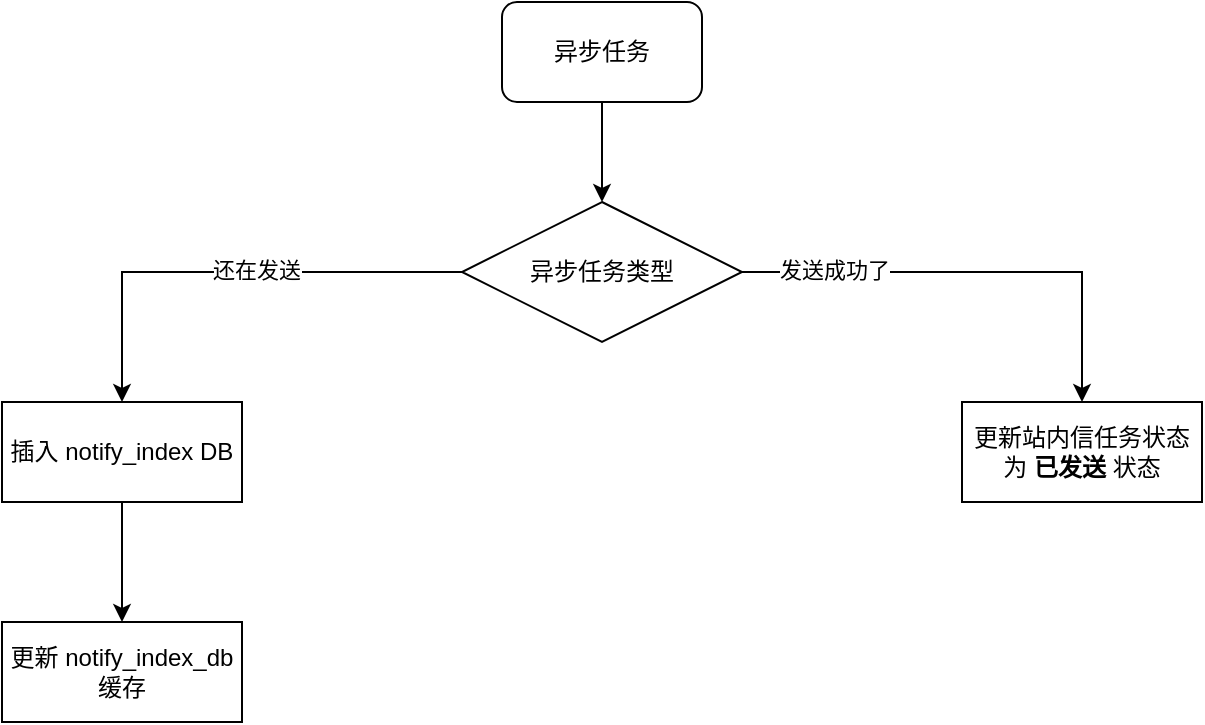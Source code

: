 <mxfile version="20.8.10" type="github">
  <diagram name="第 1 页" id="xiojKuvTW125V14zlTYo">
    <mxGraphModel dx="1026" dy="636" grid="1" gridSize="10" guides="1" tooltips="1" connect="1" arrows="1" fold="1" page="1" pageScale="1" pageWidth="827" pageHeight="1169" math="0" shadow="0">
      <root>
        <mxCell id="0" />
        <mxCell id="1" parent="0" />
        <mxCell id="0mrd0E_dALkn8bdAhU6u-13" style="edgeStyle=orthogonalEdgeStyle;rounded=0;orthogonalLoop=1;jettySize=auto;html=1;exitX=0.5;exitY=1;exitDx=0;exitDy=0;" edge="1" parent="1" source="0mrd0E_dALkn8bdAhU6u-2" target="0mrd0E_dALkn8bdAhU6u-4">
          <mxGeometry relative="1" as="geometry" />
        </mxCell>
        <mxCell id="0mrd0E_dALkn8bdAhU6u-2" value="异步任务" style="rounded=1;whiteSpace=wrap;html=1;" vertex="1" parent="1">
          <mxGeometry x="330" y="40" width="100" height="50" as="geometry" />
        </mxCell>
        <mxCell id="0mrd0E_dALkn8bdAhU6u-7" style="edgeStyle=orthogonalEdgeStyle;rounded=0;orthogonalLoop=1;jettySize=auto;html=1;exitX=1;exitY=0.5;exitDx=0;exitDy=0;entryX=0.5;entryY=0;entryDx=0;entryDy=0;" edge="1" parent="1" source="0mrd0E_dALkn8bdAhU6u-4" target="0mrd0E_dALkn8bdAhU6u-6">
          <mxGeometry relative="1" as="geometry" />
        </mxCell>
        <mxCell id="0mrd0E_dALkn8bdAhU6u-8" value="发送成功了" style="edgeLabel;html=1;align=center;verticalAlign=middle;resizable=0;points=[];" vertex="1" connectable="0" parent="0mrd0E_dALkn8bdAhU6u-7">
          <mxGeometry x="-0.613" y="2" relative="1" as="geometry">
            <mxPoint y="1" as="offset" />
          </mxGeometry>
        </mxCell>
        <mxCell id="0mrd0E_dALkn8bdAhU6u-9" style="edgeStyle=orthogonalEdgeStyle;rounded=0;orthogonalLoop=1;jettySize=auto;html=1;entryX=0.5;entryY=0;entryDx=0;entryDy=0;" edge="1" parent="1" source="0mrd0E_dALkn8bdAhU6u-4" target="0mrd0E_dALkn8bdAhU6u-5">
          <mxGeometry relative="1" as="geometry" />
        </mxCell>
        <mxCell id="0mrd0E_dALkn8bdAhU6u-10" value="还在发送" style="edgeLabel;html=1;align=center;verticalAlign=middle;resizable=0;points=[];" vertex="1" connectable="0" parent="0mrd0E_dALkn8bdAhU6u-9">
          <mxGeometry x="-0.123" y="-1" relative="1" as="geometry">
            <mxPoint as="offset" />
          </mxGeometry>
        </mxCell>
        <mxCell id="0mrd0E_dALkn8bdAhU6u-4" value="异步任务类型" style="rhombus;whiteSpace=wrap;html=1;" vertex="1" parent="1">
          <mxGeometry x="310" y="140" width="140" height="70" as="geometry" />
        </mxCell>
        <mxCell id="0mrd0E_dALkn8bdAhU6u-12" style="edgeStyle=orthogonalEdgeStyle;rounded=0;orthogonalLoop=1;jettySize=auto;html=1;exitX=0.5;exitY=1;exitDx=0;exitDy=0;" edge="1" parent="1" source="0mrd0E_dALkn8bdAhU6u-5" target="0mrd0E_dALkn8bdAhU6u-11">
          <mxGeometry relative="1" as="geometry" />
        </mxCell>
        <mxCell id="0mrd0E_dALkn8bdAhU6u-5" value="插入 notify_index DB" style="rounded=0;whiteSpace=wrap;html=1;" vertex="1" parent="1">
          <mxGeometry x="80" y="240" width="120" height="50" as="geometry" />
        </mxCell>
        <mxCell id="0mrd0E_dALkn8bdAhU6u-6" value="更新站内信任务状态为 &lt;b&gt;已发送&lt;/b&gt; 状态" style="rounded=0;whiteSpace=wrap;html=1;" vertex="1" parent="1">
          <mxGeometry x="560" y="240" width="120" height="50" as="geometry" />
        </mxCell>
        <mxCell id="0mrd0E_dALkn8bdAhU6u-11" value="更新 notify_index_db 缓存" style="rounded=0;whiteSpace=wrap;html=1;" vertex="1" parent="1">
          <mxGeometry x="80" y="350" width="120" height="50" as="geometry" />
        </mxCell>
      </root>
    </mxGraphModel>
  </diagram>
</mxfile>
